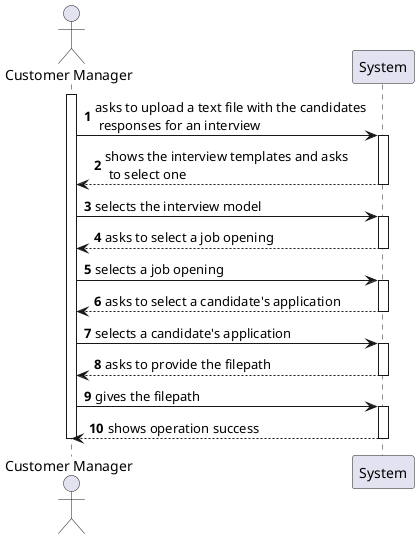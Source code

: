 @startuml US1017_SSD
autonumber

actor "Customer Manager" as USER
participant "System" as SYS

activate USER

USER -> SYS : asks to upload a text file with the candidates\n responses for an interview
activate SYS
SYS --> USER : shows the interview templates and asks\n to select one
deactivate SYS

USER -> SYS : selects the interview model
activate SYS

'loop until the user wants

SYS --> USER : asks to select a job opening
deactivate SYS

USER -> SYS : selects a job opening
activate SYS
SYS --> USER : asks to select a candidate's application
deactivate SYS

USER -> SYS : selects a candidate's application
activate SYS
SYS --> USER : asks to provide the filepath
deactivate SYS

USER -> SYS : gives the filepath
activate SYS
SYS --> USER : shows operation success
deactivate SYS

'end loop

deactivate USER

@enduml